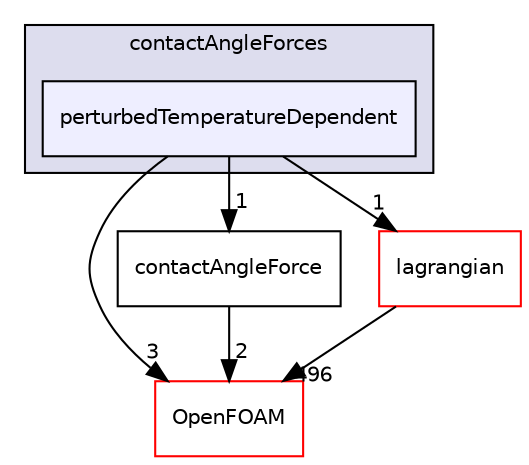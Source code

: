 digraph "src/regionModels/surfaceFilmModels/submodels/kinematic/force/contactAngleForces/perturbedTemperatureDependent" {
  bgcolor=transparent;
  compound=true
  node [ fontsize="10", fontname="Helvetica"];
  edge [ labelfontsize="10", labelfontname="Helvetica"];
  subgraph clusterdir_ba3221cac8085663135ad3e23e7eee8e {
    graph [ bgcolor="#ddddee", pencolor="black", label="contactAngleForces" fontname="Helvetica", fontsize="10", URL="dir_ba3221cac8085663135ad3e23e7eee8e.html"]
  dir_2a638c64f1ebe4fe151ec71ec432e63a [shape=box, label="perturbedTemperatureDependent", style="filled", fillcolor="#eeeeff", pencolor="black", URL="dir_2a638c64f1ebe4fe151ec71ec432e63a.html"];
  }
  dir_c5473ff19b20e6ec4dfe5c310b3778a8 [shape=box label="OpenFOAM" color="red" URL="dir_c5473ff19b20e6ec4dfe5c310b3778a8.html"];
  dir_aa80df8ae163a0be5dc163aeb89b8bfe [shape=box label="contactAngleForce" URL="dir_aa80df8ae163a0be5dc163aeb89b8bfe.html"];
  dir_f8c25efc4b6f6a8502a42d5af7554d23 [shape=box label="lagrangian" color="red" URL="dir_f8c25efc4b6f6a8502a42d5af7554d23.html"];
  dir_2a638c64f1ebe4fe151ec71ec432e63a->dir_c5473ff19b20e6ec4dfe5c310b3778a8 [headlabel="3", labeldistance=1.5 headhref="dir_003433_002151.html"];
  dir_2a638c64f1ebe4fe151ec71ec432e63a->dir_aa80df8ae163a0be5dc163aeb89b8bfe [headlabel="1", labeldistance=1.5 headhref="dir_003433_003431.html"];
  dir_2a638c64f1ebe4fe151ec71ec432e63a->dir_f8c25efc4b6f6a8502a42d5af7554d23 [headlabel="1", labeldistance=1.5 headhref="dir_003433_001500.html"];
  dir_aa80df8ae163a0be5dc163aeb89b8bfe->dir_c5473ff19b20e6ec4dfe5c310b3778a8 [headlabel="2", labeldistance=1.5 headhref="dir_003431_002151.html"];
  dir_f8c25efc4b6f6a8502a42d5af7554d23->dir_c5473ff19b20e6ec4dfe5c310b3778a8 [headlabel="496", labeldistance=1.5 headhref="dir_001500_002151.html"];
}
